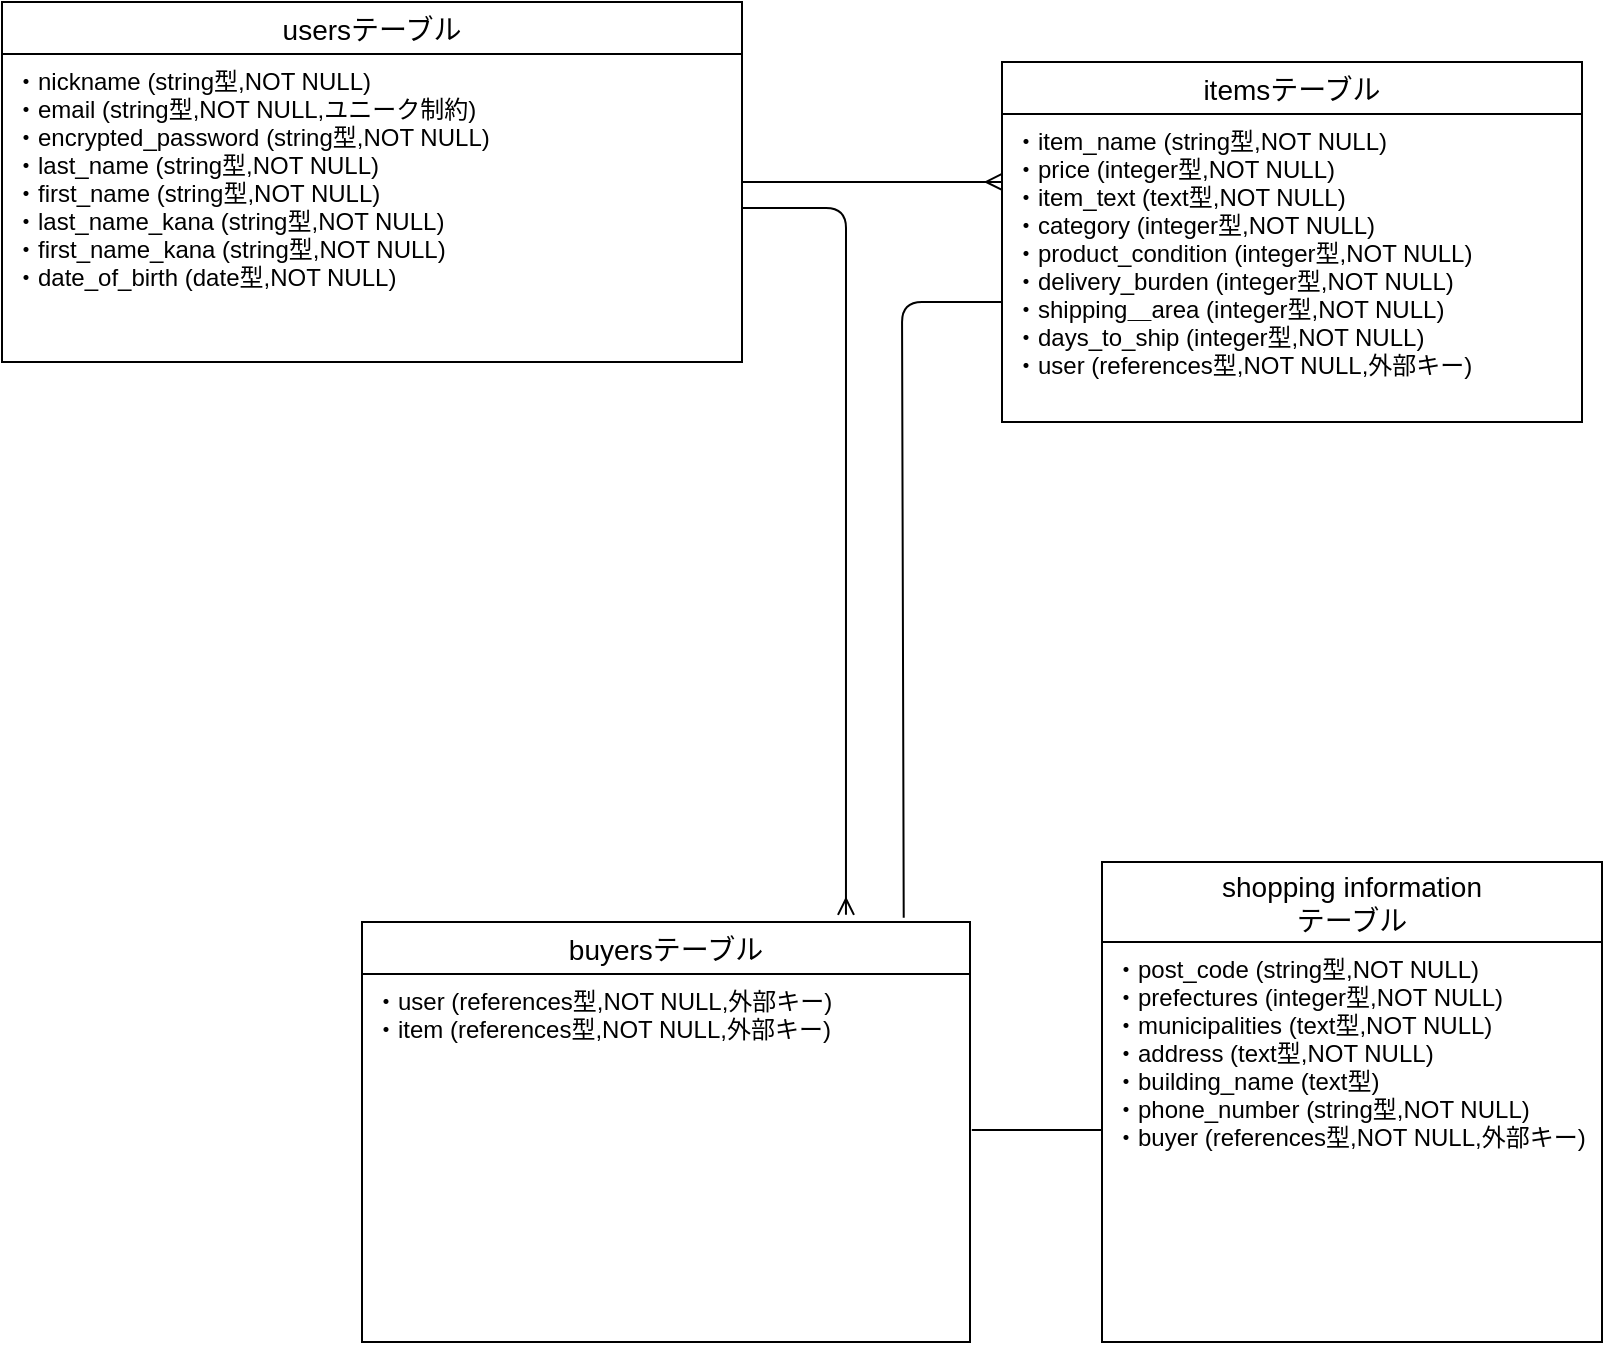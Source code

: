 <mxfile>
    <diagram id="aJafMAwTKldsOLy_IVD8" name="ページ1">
        <mxGraphModel dx="1138" dy="738" grid="1" gridSize="10" guides="1" tooltips="1" connect="1" arrows="1" fold="1" page="1" pageScale="1" pageWidth="827" pageHeight="1169" math="0" shadow="0">
            <root>
                <mxCell id="0"/>
                <mxCell id="1" parent="0"/>
                <mxCell id="10" value="usersテーブル" style="swimlane;fontStyle=0;childLayout=stackLayout;horizontal=1;startSize=26;horizontalStack=0;resizeParent=1;resizeParentMax=0;resizeLast=0;collapsible=1;marginBottom=0;align=center;fontSize=14;" vertex="1" parent="1">
                    <mxGeometry x="10" y="10" width="370" height="180" as="geometry"/>
                </mxCell>
                <mxCell id="11" value="・nickname (string型,NOT NULL)&#10;・email (string型,NOT NULL,ユニーク制約)&#10;・encrypted_password (string型,NOT NULL)&#10;・last_name (string型,NOT NULL)&#10;・first_name (string型,NOT NULL)&#10;・last_name_kana (string型,NOT NULL)&#10;・first_name_kana (string型,NOT NULL)&#10;・date_of_birth (date型,NOT NULL)&#10;" style="text;strokeColor=none;fillColor=none;spacingLeft=4;spacingRight=4;overflow=hidden;rotatable=0;points=[[0,0.5],[1,0.5]];portConstraint=eastwest;fontSize=12;" vertex="1" parent="10">
                    <mxGeometry y="26" width="370" height="154" as="geometry"/>
                </mxCell>
                <mxCell id="14" value="itemsテーブル" style="swimlane;fontStyle=0;childLayout=stackLayout;horizontal=1;startSize=26;horizontalStack=0;resizeParent=1;resizeParentMax=0;resizeLast=0;collapsible=1;marginBottom=0;align=center;fontSize=14;" vertex="1" parent="1">
                    <mxGeometry x="510" y="40" width="290" height="180" as="geometry"/>
                </mxCell>
                <mxCell id="15" value="・item_name (string型,NOT NULL)&#10;・price (integer型,NOT NULL)&#10;・item_text (text型,NOT NULL)&#10;・category (integer型,NOT NULL)&#10;・product_condition (integer型,NOT NULL)&#10;・delivery_burden (integer型,NOT NULL)&#10;・shipping＿area (integer型,NOT NULL)&#10;・days_to_ship (integer型,NOT NULL)&#10;・user (references型,NOT NULL,外部キー)&#10;" style="text;strokeColor=none;fillColor=none;spacingLeft=4;spacingRight=4;overflow=hidden;rotatable=0;points=[[0,0.5],[1,0.5]];portConstraint=eastwest;fontSize=12;" vertex="1" parent="14">
                    <mxGeometry y="26" width="290" height="154" as="geometry"/>
                </mxCell>
                <mxCell id="36" style="edgeStyle=none;html=1;exitX=0.891;exitY=-0.01;exitDx=0;exitDy=0;endArrow=none;endFill=0;exitPerimeter=0;entryX=0;entryY=0.61;entryDx=0;entryDy=0;entryPerimeter=0;" edge="1" parent="1" source="18" target="15">
                    <mxGeometry relative="1" as="geometry">
                        <mxPoint x="500" y="230" as="targetPoint"/>
                        <Array as="points">
                            <mxPoint x="460" y="160"/>
                        </Array>
                    </mxGeometry>
                </mxCell>
                <mxCell id="18" value="buyersテーブル" style="swimlane;fontStyle=0;childLayout=stackLayout;horizontal=1;startSize=26;horizontalStack=0;resizeParent=1;resizeParentMax=0;resizeLast=0;collapsible=1;marginBottom=0;align=center;fontSize=14;" vertex="1" parent="1">
                    <mxGeometry x="190" y="470" width="304" height="210" as="geometry"/>
                </mxCell>
                <mxCell id="20" value="・user (references型,NOT NULL,外部キー)&#10;・item (references型,NOT NULL,外部キー)" style="text;strokeColor=none;fillColor=none;spacingLeft=4;spacingRight=4;overflow=hidden;rotatable=0;points=[[0,0.5],[1,0.5]];portConstraint=eastwest;fontSize=12;" vertex="1" parent="18">
                    <mxGeometry y="26" width="304" height="184" as="geometry"/>
                </mxCell>
                <mxCell id="32" value="" style="edgeStyle=entityRelationEdgeStyle;fontSize=12;html=1;endArrow=ERmany;entryX=0;entryY=0.133;entryDx=0;entryDy=0;entryPerimeter=0;" edge="1" parent="1">
                    <mxGeometry width="100" height="100" relative="1" as="geometry">
                        <mxPoint x="380" y="100" as="sourcePoint"/>
                        <mxPoint x="510" y="99.99" as="targetPoint"/>
                    </mxGeometry>
                </mxCell>
                <mxCell id="46" style="edgeStyle=none;html=1;entryX=1.003;entryY=0.424;entryDx=0;entryDy=0;entryPerimeter=0;endArrow=none;endFill=0;" edge="1" parent="1" target="20">
                    <mxGeometry relative="1" as="geometry">
                        <mxPoint x="560" y="574" as="sourcePoint"/>
                    </mxGeometry>
                </mxCell>
                <mxCell id="52" value="shopping information&#10;テーブル" style="swimlane;fontStyle=0;childLayout=stackLayout;horizontal=1;startSize=40;horizontalStack=0;resizeParent=1;resizeParentMax=0;resizeLast=0;collapsible=1;marginBottom=0;align=center;fontSize=14;" vertex="1" parent="1">
                    <mxGeometry x="560" y="440" width="250" height="240" as="geometry"/>
                </mxCell>
                <mxCell id="55" value="・post_code (string型,NOT NULL)&#10;・prefectures (integer型,NOT NULL)&#10;・municipalities (text型,NOT NULL)&#10;・address (text型,NOT NULL)&#10;・building_name (text型)&#10;・phone_number (string型,NOT NULL)&#10;・buyer (references型,NOT NULL,外部キー)" style="text;strokeColor=none;fillColor=none;spacingLeft=4;spacingRight=4;overflow=hidden;rotatable=0;points=[[0,0.5],[1,0.5]];portConstraint=eastwest;fontSize=12;" vertex="1" parent="52">
                    <mxGeometry y="40" width="250" height="200" as="geometry"/>
                </mxCell>
                <mxCell id="59" style="edgeStyle=none;html=1;exitX=1;exitY=0.5;exitDx=0;exitDy=0;entryX=0.796;entryY=-0.017;entryDx=0;entryDy=0;entryPerimeter=0;endArrow=ERmany;endFill=0;" edge="1" parent="1" source="11" target="18">
                    <mxGeometry relative="1" as="geometry">
                        <Array as="points">
                            <mxPoint x="432" y="113"/>
                        </Array>
                    </mxGeometry>
                </mxCell>
            </root>
        </mxGraphModel>
    </diagram>
</mxfile>